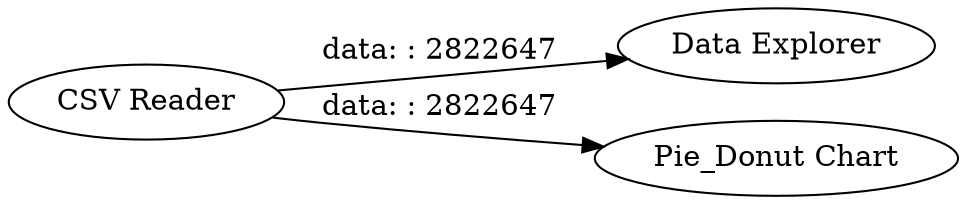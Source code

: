 digraph {
	"-2543716655540621164_15" [label="Data Explorer"]
	"-2543716655540621164_3" [label="CSV Reader"]
	"-2543716655540621164_17" [label="Pie_Donut Chart"]
	"-2543716655540621164_3" -> "-2543716655540621164_17" [label="data: : 2822647"]
	"-2543716655540621164_3" -> "-2543716655540621164_15" [label="data: : 2822647"]
	rankdir=LR
}
